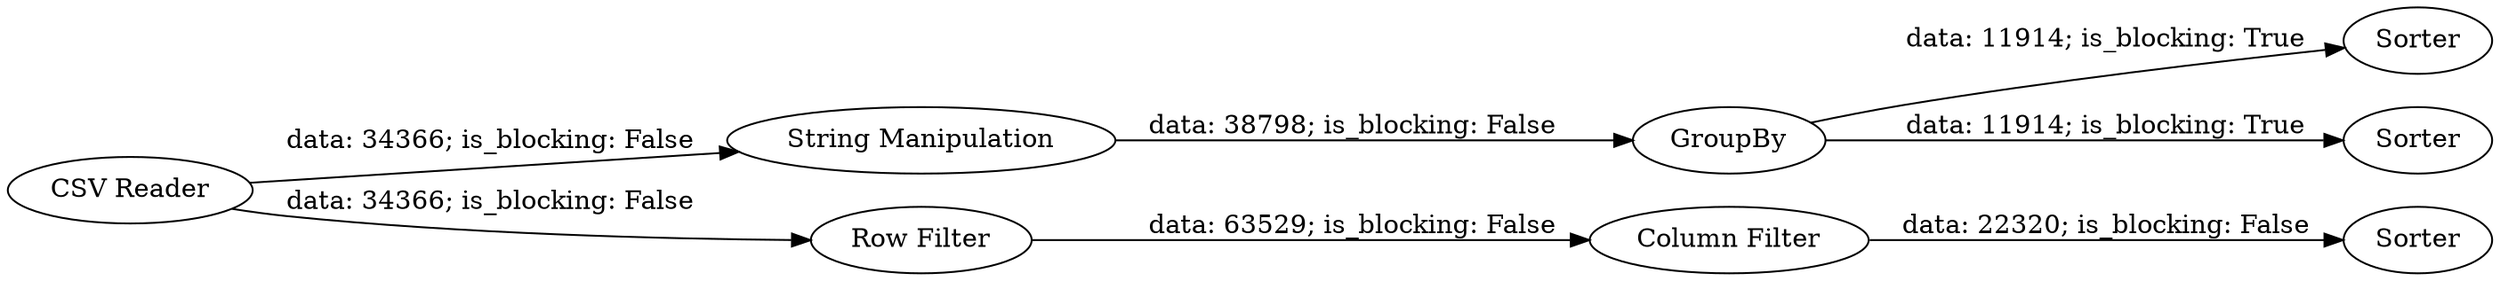 digraph {
	"7970527446994253504_2" [label="String Manipulation"]
	"7970527446994253504_1" [label="CSV Reader"]
	"7970527446994253504_9" [label=Sorter]
	"7970527446994253504_4" [label=GroupBy]
	"7970527446994253504_5" [label=Sorter]
	"7970527446994253504_8" [label="Column Filter"]
	"7970527446994253504_6" [label=Sorter]
	"7970527446994253504_7" [label="Row Filter"]
	"7970527446994253504_4" -> "7970527446994253504_6" [label="data: 11914; is_blocking: True"]
	"7970527446994253504_2" -> "7970527446994253504_4" [label="data: 38798; is_blocking: False"]
	"7970527446994253504_7" -> "7970527446994253504_8" [label="data: 63529; is_blocking: False"]
	"7970527446994253504_4" -> "7970527446994253504_5" [label="data: 11914; is_blocking: True"]
	"7970527446994253504_8" -> "7970527446994253504_9" [label="data: 22320; is_blocking: False"]
	"7970527446994253504_1" -> "7970527446994253504_7" [label="data: 34366; is_blocking: False"]
	"7970527446994253504_1" -> "7970527446994253504_2" [label="data: 34366; is_blocking: False"]
	rankdir=LR
}
